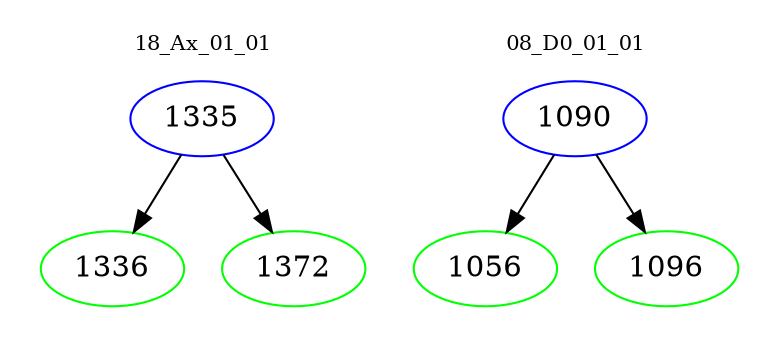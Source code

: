 digraph{
subgraph cluster_0 {
color = white
label = "18_Ax_01_01";
fontsize=10;
T0_1335 [label="1335", color="blue"]
T0_1335 -> T0_1336 [color="black"]
T0_1336 [label="1336", color="green"]
T0_1335 -> T0_1372 [color="black"]
T0_1372 [label="1372", color="green"]
}
subgraph cluster_1 {
color = white
label = "08_D0_01_01";
fontsize=10;
T1_1090 [label="1090", color="blue"]
T1_1090 -> T1_1056 [color="black"]
T1_1056 [label="1056", color="green"]
T1_1090 -> T1_1096 [color="black"]
T1_1096 [label="1096", color="green"]
}
}
